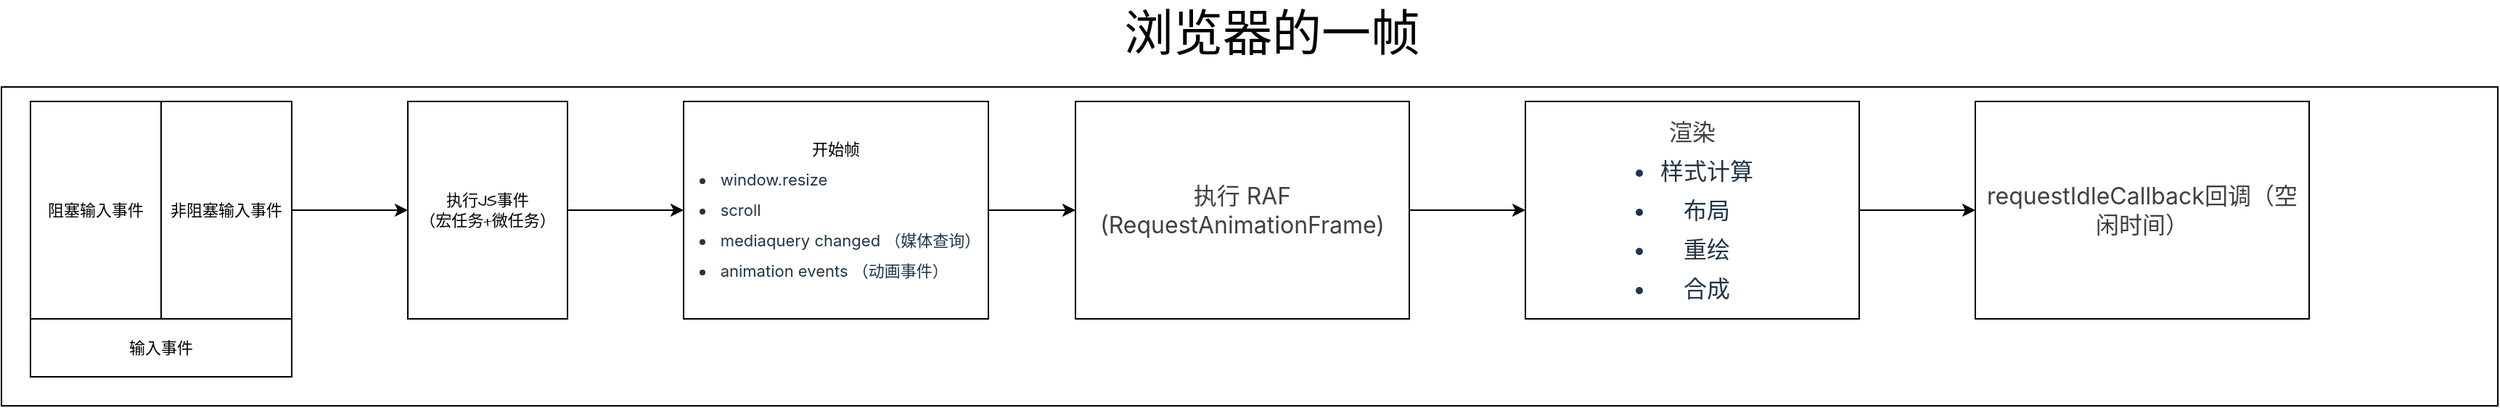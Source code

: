 <mxfile version="20.3.3" type="github">
  <diagram id="MoS_SwR99Cp15dBgRmQF" name="第 1 页">
    <mxGraphModel dx="1421" dy="995" grid="1" gridSize="10" guides="1" tooltips="1" connect="1" arrows="1" fold="1" page="1" pageScale="1" pageWidth="827" pageHeight="1169" math="0" shadow="0">
      <root>
        <mxCell id="0" />
        <mxCell id="1" parent="0" />
        <mxCell id="pqptfYR2I7CsKhLC1KfL-1" value="" style="rounded=0;whiteSpace=wrap;html=1;gradientColor=none;container=0;fontSize=11;" vertex="1" parent="1">
          <mxGeometry x="50" y="350" width="1720" height="220" as="geometry" />
        </mxCell>
        <mxCell id="pqptfYR2I7CsKhLC1KfL-5" value="浏览器的一帧" style="text;html=1;align=center;verticalAlign=middle;resizable=0;points=[];autosize=1;strokeColor=none;fillColor=none;fontSize=34;fontFamily=Architects Daughter;rounded=0;" vertex="1" parent="1">
          <mxGeometry x="810" y="290" width="230" height="50" as="geometry" />
        </mxCell>
        <mxCell id="pqptfYR2I7CsKhLC1KfL-4" value="阻塞输入事件" style="rounded=0;whiteSpace=wrap;html=1;hachureGap=4;jiggle=2;fontFamily=Architects Daughter;fontSource=https%3A%2F%2Ffonts.googleapis.com%2Fcss%3Ffamily%3DArchitects%2BDaughter;fontSize=11;container=0;" vertex="1" parent="1">
          <mxGeometry x="70" y="360" width="90" height="150" as="geometry">
            <mxRectangle x="100" y="385" width="50" height="40" as="alternateBounds" />
          </mxGeometry>
        </mxCell>
        <mxCell id="pqptfYR2I7CsKhLC1KfL-13" value="" style="edgeStyle=orthogonalEdgeStyle;orthogonalLoop=1;jettySize=auto;html=1;fontSize=11;" edge="1" parent="1" source="pqptfYR2I7CsKhLC1KfL-9" target="pqptfYR2I7CsKhLC1KfL-12">
          <mxGeometry relative="1" as="geometry" />
        </mxCell>
        <mxCell id="pqptfYR2I7CsKhLC1KfL-9" value="非阻塞输入事件" style="rounded=0;whiteSpace=wrap;html=1;hachureGap=4;jiggle=2;fontFamily=Architects Daughter;fontSource=https%3A%2F%2Ffonts.googleapis.com%2Fcss%3Ffamily%3DArchitects%2BDaughter;fontSize=11;container=0;" vertex="1" parent="1">
          <mxGeometry x="160" y="360" width="90" height="150" as="geometry">
            <mxRectangle x="100" y="385" width="50" height="40" as="alternateBounds" />
          </mxGeometry>
        </mxCell>
        <mxCell id="pqptfYR2I7CsKhLC1KfL-11" value="输入事件" style="rounded=0;whiteSpace=wrap;html=1;fontSize=11;" vertex="1" parent="1">
          <mxGeometry x="70" y="510" width="180" height="40" as="geometry" />
        </mxCell>
        <mxCell id="pqptfYR2I7CsKhLC1KfL-15" value="" style="edgeStyle=orthogonalEdgeStyle;orthogonalLoop=1;jettySize=auto;html=1;fontSize=11;" edge="1" parent="1" source="pqptfYR2I7CsKhLC1KfL-12" target="pqptfYR2I7CsKhLC1KfL-14">
          <mxGeometry relative="1" as="geometry" />
        </mxCell>
        <mxCell id="pqptfYR2I7CsKhLC1KfL-12" value="执行JS事件&lt;br&gt;（宏任务+微任务）" style="rounded=0;whiteSpace=wrap;html=1;hachureGap=4;jiggle=2;fontFamily=Architects Daughter;fontSource=https%3A%2F%2Ffonts.googleapis.com%2Fcss%3Ffamily%3DArchitects%2BDaughter;fontSize=11;container=0;" vertex="1" parent="1">
          <mxGeometry x="330" y="360" width="110" height="150" as="geometry">
            <mxRectangle x="100" y="385" width="50" height="40" as="alternateBounds" />
          </mxGeometry>
        </mxCell>
        <mxCell id="pqptfYR2I7CsKhLC1KfL-17" value="" style="edgeStyle=orthogonalEdgeStyle;orthogonalLoop=1;jettySize=auto;html=1;fontSize=11;" edge="1" parent="1" source="pqptfYR2I7CsKhLC1KfL-14" target="pqptfYR2I7CsKhLC1KfL-16">
          <mxGeometry relative="1" as="geometry" />
        </mxCell>
        <mxCell id="pqptfYR2I7CsKhLC1KfL-14" value="&lt;font style=&quot;font-size: 11px;&quot;&gt;开始帧&lt;br style=&quot;font-size: 11px;&quot;&gt;&lt;/font&gt;&lt;ul style=&quot;box-sizing: border-box; list-style-position: initial; list-style-image: initial; margin: 8px 0px 0px; padding: 0px 0px 0px 1.25rem; color: rgb(33, 53, 71); font-family: &amp;quot;Inter var experimental&amp;quot;, &amp;quot;Inter var&amp;quot;, -apple-system, &amp;quot;system-ui&amp;quot;, &amp;quot;Segoe UI&amp;quot;, Roboto, Oxygen, Ubuntu, Cantarell, &amp;quot;Fira Sans&amp;quot;, &amp;quot;Droid Sans&amp;quot;, &amp;quot;Helvetica Neue&amp;quot;, sans-serif; text-align: left; background-color: rgb(255, 255, 255); font-size: 11px;&quot;&gt;&lt;li style=&quot;box-sizing: border-box; font-size: 11px;&quot;&gt;&lt;font style=&quot;font-size: 11px;&quot;&gt;window.resize&lt;/font&gt;&lt;/li&gt;&lt;li style=&quot;box-sizing: border-box; margin-top: 8px; font-size: 11px;&quot;&gt;&lt;font style=&quot;font-size: 11px;&quot;&gt;scroll&lt;/font&gt;&lt;/li&gt;&lt;li style=&quot;box-sizing: border-box; margin-top: 8px; font-size: 11px;&quot;&gt;&lt;font style=&quot;font-size: 11px;&quot;&gt;mediaquery changed （媒体查询）&lt;/font&gt;&lt;/li&gt;&lt;li style=&quot;box-sizing: border-box; margin-top: 8px; font-size: 11px;&quot;&gt;&lt;font style=&quot;font-size: 11px;&quot;&gt;animation events （动画事件）&lt;/font&gt;&lt;/li&gt;&lt;/ul&gt;" style="rounded=0;whiteSpace=wrap;html=1;hachureGap=4;jiggle=2;fontFamily=Architects Daughter;fontSource=https%3A%2F%2Ffonts.googleapis.com%2Fcss%3Ffamily%3DArchitects%2BDaughter;fontSize=11;container=0;" vertex="1" parent="1">
          <mxGeometry x="520" y="360" width="210" height="150" as="geometry">
            <mxRectangle x="100" y="385" width="50" height="40" as="alternateBounds" />
          </mxGeometry>
        </mxCell>
        <mxCell id="pqptfYR2I7CsKhLC1KfL-22" value="" style="edgeStyle=orthogonalEdgeStyle;orthogonalLoop=1;jettySize=auto;html=1;fontSize=11;" edge="1" parent="1" source="pqptfYR2I7CsKhLC1KfL-16" target="pqptfYR2I7CsKhLC1KfL-21">
          <mxGeometry relative="1" as="geometry" />
        </mxCell>
        <mxCell id="pqptfYR2I7CsKhLC1KfL-16" value="&lt;span style=&quot;color: rgb(64, 64, 64); font-family: -apple-system, &amp;quot;system-ui&amp;quot;, &amp;quot;Apple Color Emoji&amp;quot;, &amp;quot;Segoe UI Emoji&amp;quot;, &amp;quot;Segoe UI Symbol&amp;quot;, &amp;quot;Segoe UI&amp;quot;, &amp;quot;PingFang SC&amp;quot;, &amp;quot;Hiragino Sans GB&amp;quot;, &amp;quot;Microsoft YaHei&amp;quot;, &amp;quot;Helvetica Neue&amp;quot;, Helvetica, Arial, sans-serif; font-size: 16px; text-align: start; background-color: rgb(255, 255, 255);&quot;&gt;执行 RAF (RequestAnimationFrame)&lt;/span&gt;" style="whiteSpace=wrap;html=1;fontSize=11;fontFamily=Architects Daughter;rounded=0;hachureGap=4;jiggle=2;fontSource=https%3A%2F%2Ffonts.googleapis.com%2Fcss%3Ffamily%3DArchitects%2BDaughter;" vertex="1" parent="1">
          <mxGeometry x="790" y="360" width="230" height="150" as="geometry" />
        </mxCell>
        <mxCell id="pqptfYR2I7CsKhLC1KfL-24" value="" style="edgeStyle=orthogonalEdgeStyle;orthogonalLoop=1;jettySize=auto;html=1;fontSize=11;" edge="1" parent="1" source="pqptfYR2I7CsKhLC1KfL-21" target="pqptfYR2I7CsKhLC1KfL-23">
          <mxGeometry relative="1" as="geometry" />
        </mxCell>
        <mxCell id="pqptfYR2I7CsKhLC1KfL-21" value="&lt;div style=&quot;&quot;&gt;&lt;font face=&quot;-apple-system, system-ui, Apple Color Emoji, Segoe UI Emoji, Segoe UI Symbol, Segoe UI, PingFang SC, Hiragino Sans GB, Microsoft YaHei, Helvetica Neue, Helvetica, Arial, sans-serif&quot; color=&quot;#404040&quot;&gt;&lt;span style=&quot;font-size: 16px; background-color: rgb(255, 255, 255);&quot;&gt;渲染&lt;/span&gt;&lt;/font&gt;&lt;/div&gt;&lt;div style=&quot;&quot;&gt;&lt;ul style=&quot;box-sizing: border-box; list-style-position: initial; list-style-image: initial; margin: 8px 0px 0px; padding: 0px 0px 0px 1.25rem; color: rgb(33, 53, 71); font-family: &amp;quot;Inter var experimental&amp;quot;, &amp;quot;Inter var&amp;quot;, -apple-system, &amp;quot;system-ui&amp;quot;, &amp;quot;Segoe UI&amp;quot;, Roboto, Oxygen, Ubuntu, Cantarell, &amp;quot;Fira Sans&amp;quot;, &amp;quot;Droid Sans&amp;quot;, &amp;quot;Helvetica Neue&amp;quot;, sans-serif; font-size: 16px; background-color: rgb(255, 255, 255);&quot;&gt;&lt;li style=&quot;box-sizing: border-box;&quot;&gt;样式计算&lt;/li&gt;&lt;li style=&quot;box-sizing: border-box; margin-top: 8px;&quot;&gt;布局&lt;/li&gt;&lt;li style=&quot;box-sizing: border-box; margin-top: 8px;&quot;&gt;重绘&lt;/li&gt;&lt;li style=&quot;box-sizing: border-box; margin-top: 8px;&quot;&gt;合成&lt;/li&gt;&lt;/ul&gt;&lt;/div&gt;" style="whiteSpace=wrap;html=1;fontSize=11;fontFamily=Architects Daughter;rounded=0;hachureGap=4;jiggle=2;fontSource=https%3A%2F%2Ffonts.googleapis.com%2Fcss%3Ffamily%3DArchitects%2BDaughter;spacing=3;align=center;" vertex="1" parent="1">
          <mxGeometry x="1100" y="360" width="230" height="150" as="geometry" />
        </mxCell>
        <mxCell id="pqptfYR2I7CsKhLC1KfL-23" value="&lt;div style=&quot;&quot;&gt;&lt;font face=&quot;-apple-system, system-ui, Apple Color Emoji, Segoe UI Emoji, Segoe UI Symbol, Segoe UI, PingFang SC, Hiragino Sans GB, Microsoft YaHei, Helvetica Neue, Helvetica, Arial, sans-serif&quot; color=&quot;#404040&quot;&gt;&lt;span style=&quot;font-size: 16px; background-color: rgb(255, 255, 255);&quot;&gt;requestIdleCallback回调（空闲时间）&lt;/span&gt;&lt;/font&gt;&lt;br&gt;&lt;/div&gt;" style="whiteSpace=wrap;html=1;fontSize=11;fontFamily=Architects Daughter;rounded=0;hachureGap=4;jiggle=2;fontSource=https%3A%2F%2Ffonts.googleapis.com%2Fcss%3Ffamily%3DArchitects%2BDaughter;spacingLeft=0;align=center;spacing=5;" vertex="1" parent="1">
          <mxGeometry x="1410" y="360" width="230" height="150" as="geometry" />
        </mxCell>
      </root>
    </mxGraphModel>
  </diagram>
</mxfile>
